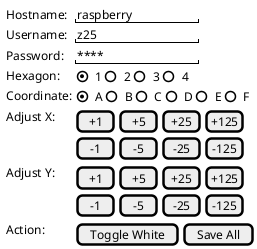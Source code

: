 @startsalt
{
Hostname:   | "raspberry      "
Username:   | "z25            "
Password:   | "****           "
Hexagon:    | { (X) 1 | ( ) 2 | ( ) 3 | ( ) 4 }
Coordinate: | { (X) A | ( ) B | ( ) C | ( ) D | ( ) E | ( ) F }
Adjust X:   | { [ +1 ] | [ +5 ] | [+25 ] | [+125]
                [ -1 ] | [ -5 ] | [-25 ] | [-125] }
Adjust Y:   | { [ +1 ] | [ +5 ] | [+25 ] | [+125]
                [ -1 ] | [ -5 ] | [-25 ] | [-125] }
Action:     | { [Toggle White] | [Save All] }
}
@endsalt
